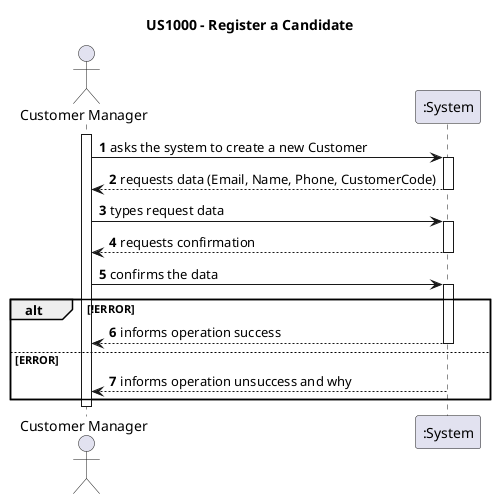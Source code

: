 @startuml US1000_SSD

autonumber
title: US1000 - Register a Candidate

actor CustomerManager as "Customer Manager"

activate CustomerManager

CustomerManager -> ":System" : asks the system to create a new Customer
activate ":System"

":System" --> CustomerManager : requests data (Email, Name, Phone, CustomerCode)
deactivate ":System"

CustomerManager -> ":System" : types request data
activate ":System"

":System" --> CustomerManager : requests confirmation
deactivate ":System"

CustomerManager -> ":System" : confirms the data
activate ":System"
alt !ERROR
":System" --> CustomerManager : informs operation success
deactivate ":System"
else ERROR
":System" --> CustomerManager : informs operation unsuccess and why
deactivate ":System"
end alt


deactivate CustomerManager

@enduml